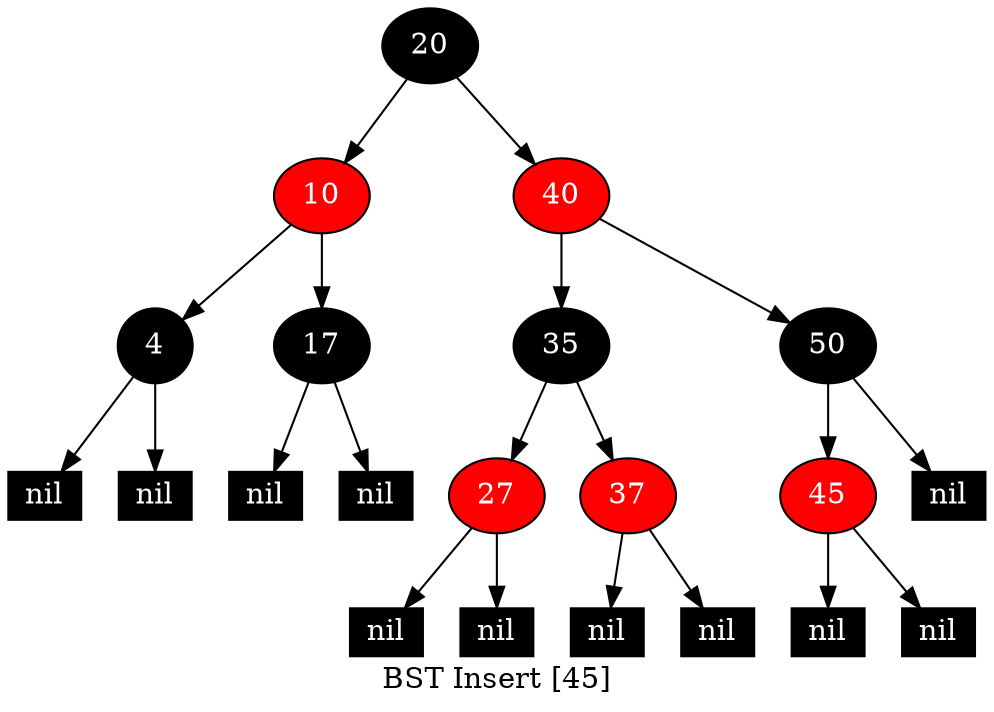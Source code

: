 digraph G {
    label="BST Insert [45]";
    node [width=0.5,fontcolor=white,style=filled];
    20 [fillcolor=black]
    20 -> 10
    20 -> 40
    10 [fillcolor=red]
    10 -> 4
    10 -> 17
    4 [fillcolor=black]
    4 -> NULLl4
    NULLl4 [label="nil",width=0.3,height=0.2,shape=box,fillcolor=black]
    4 -> NULLr4
    NULLr4 [label="nil",width=0.3,height=0.2,shape=box,fillcolor=black]
    17 [fillcolor=black]
    17 -> NULLl17
    NULLl17 [label="nil",width=0.3,height=0.2,shape=box,fillcolor=black]
    17 -> NULLr17
    NULLr17 [label="nil",width=0.3,height=0.2,shape=box,fillcolor=black]
    40 [fillcolor=red]
    40 -> 35
    40 -> 50
    35 [fillcolor=black]
    35 -> 27
    35 -> 37
    27 [fillcolor=red]
    27 -> NULLl27
    NULLl27 [label="nil",width=0.3,height=0.2,shape=box,fillcolor=black]
    27 -> NULLr27
    NULLr27 [label="nil",width=0.3,height=0.2,shape=box,fillcolor=black]
    37 [fillcolor=red]
    37 -> NULLl37
    NULLl37 [label="nil",width=0.3,height=0.2,shape=box,fillcolor=black]
    37 -> NULLr37
    NULLr37 [label="nil",width=0.3,height=0.2,shape=box,fillcolor=black]
    50 [fillcolor=black]
    50 -> 45
    50 -> NULLr50
    NULLr50 [label="nil",width=0.3,height=0.2,shape=box,fillcolor=black]
    45 [fillcolor=red]
    45 -> NULLl45
    NULLl45 [label="nil",width=0.3,height=0.2,shape=box,fillcolor=black]
    45 -> NULLr45
    NULLr45 [label="nil",width=0.3,height=0.2,shape=box,fillcolor=black]
}
